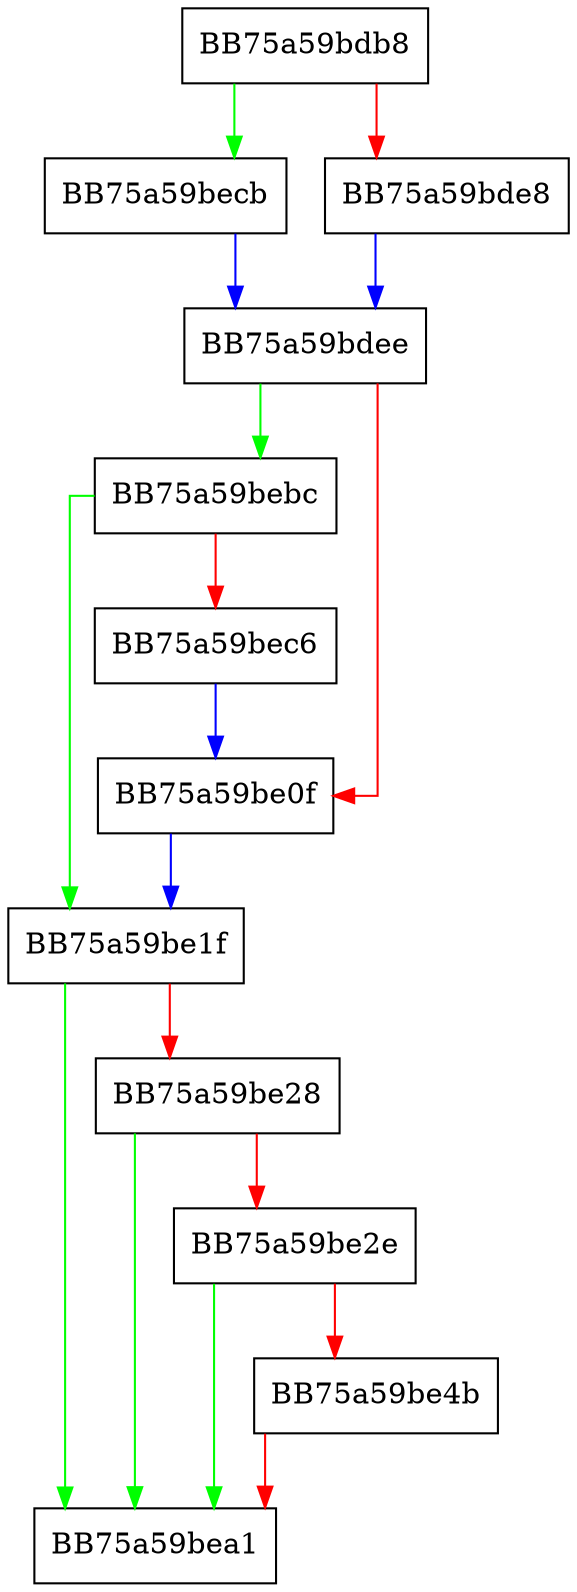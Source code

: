 digraph GCTM {
  node [shape="box"];
  graph [splines=ortho];
  BB75a59bdb8 -> BB75a59becb [color="green"];
  BB75a59bdb8 -> BB75a59bde8 [color="red"];
  BB75a59bde8 -> BB75a59bdee [color="blue"];
  BB75a59bdee -> BB75a59bebc [color="green"];
  BB75a59bdee -> BB75a59be0f [color="red"];
  BB75a59be0f -> BB75a59be1f [color="blue"];
  BB75a59be1f -> BB75a59bea1 [color="green"];
  BB75a59be1f -> BB75a59be28 [color="red"];
  BB75a59be28 -> BB75a59bea1 [color="green"];
  BB75a59be28 -> BB75a59be2e [color="red"];
  BB75a59be2e -> BB75a59bea1 [color="green"];
  BB75a59be2e -> BB75a59be4b [color="red"];
  BB75a59be4b -> BB75a59bea1 [color="red"];
  BB75a59bebc -> BB75a59be1f [color="green"];
  BB75a59bebc -> BB75a59bec6 [color="red"];
  BB75a59bec6 -> BB75a59be0f [color="blue"];
  BB75a59becb -> BB75a59bdee [color="blue"];
}